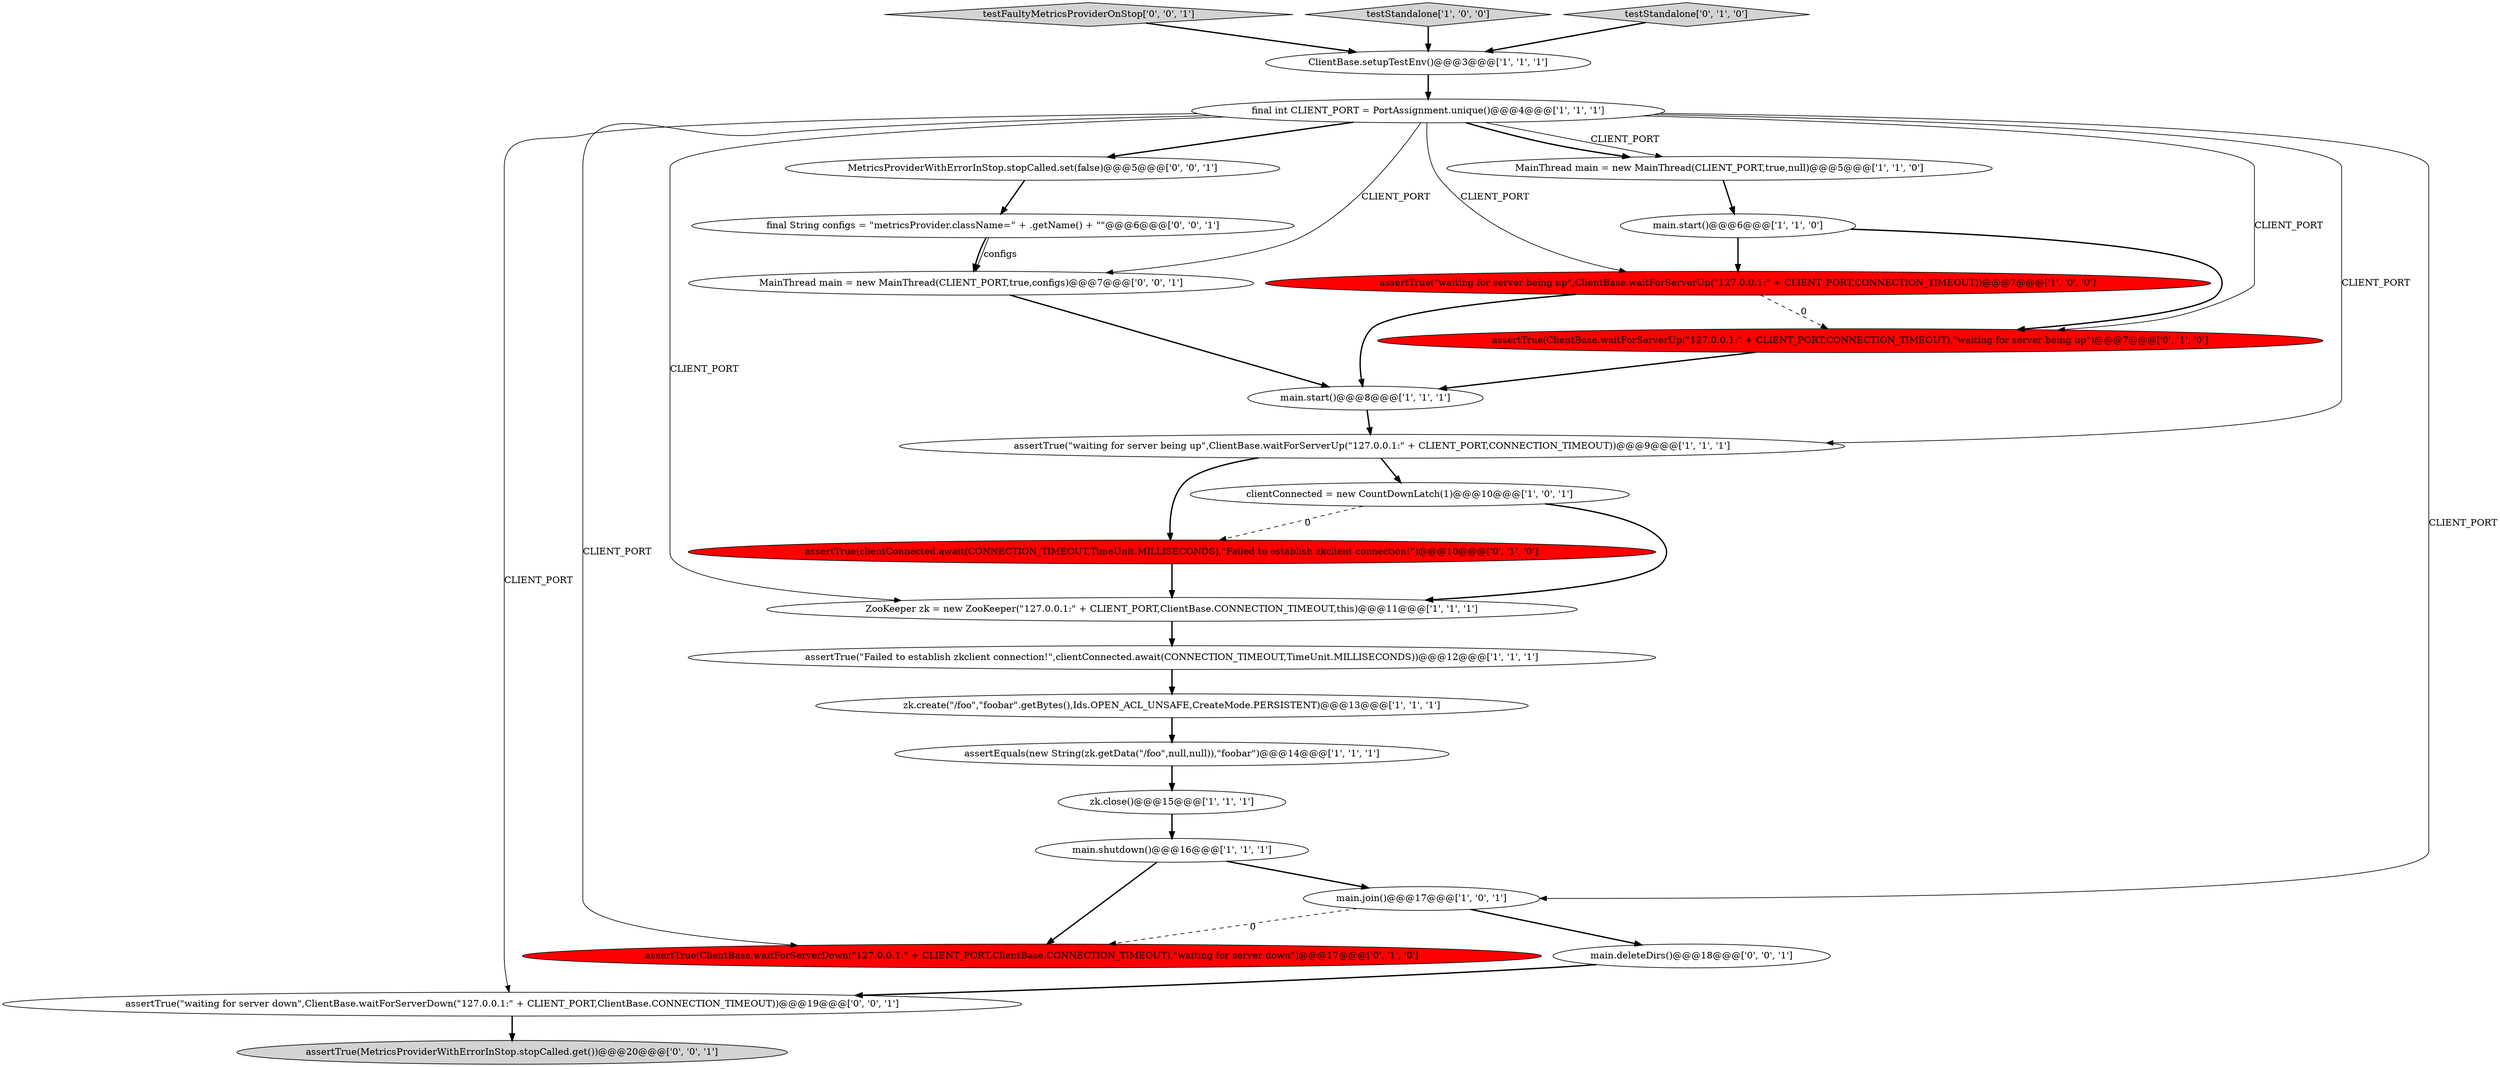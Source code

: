 digraph {
25 [style = filled, label = "final String configs = \"metricsProvider.className=\" + .getName() + \"\"@@@6@@@['0', '0', '1']", fillcolor = white, shape = ellipse image = "AAA0AAABBB3BBB"];
18 [style = filled, label = "assertTrue(clientConnected.await(CONNECTION_TIMEOUT,TimeUnit.MILLISECONDS),\"Failed to establish zkclient connection!\")@@@10@@@['0', '1', '0']", fillcolor = red, shape = ellipse image = "AAA1AAABBB2BBB"];
24 [style = filled, label = "MainThread main = new MainThread(CLIENT_PORT,true,configs)@@@7@@@['0', '0', '1']", fillcolor = white, shape = ellipse image = "AAA0AAABBB3BBB"];
0 [style = filled, label = "assertTrue(\"waiting for server being up\",ClientBase.waitForServerUp(\"127.0.0.1:\" + CLIENT_PORT,CONNECTION_TIMEOUT))@@@7@@@['1', '0', '0']", fillcolor = red, shape = ellipse image = "AAA1AAABBB1BBB"];
21 [style = filled, label = "MetricsProviderWithErrorInStop.stopCalled.set(false)@@@5@@@['0', '0', '1']", fillcolor = white, shape = ellipse image = "AAA0AAABBB3BBB"];
11 [style = filled, label = "main.start()@@@8@@@['1', '1', '1']", fillcolor = white, shape = ellipse image = "AAA0AAABBB1BBB"];
2 [style = filled, label = "ZooKeeper zk = new ZooKeeper(\"127.0.0.1:\" + CLIENT_PORT,ClientBase.CONNECTION_TIMEOUT,this)@@@11@@@['1', '1', '1']", fillcolor = white, shape = ellipse image = "AAA0AAABBB1BBB"];
20 [style = filled, label = "testFaultyMetricsProviderOnStop['0', '0', '1']", fillcolor = lightgray, shape = diamond image = "AAA0AAABBB3BBB"];
12 [style = filled, label = "ClientBase.setupTestEnv()@@@3@@@['1', '1', '1']", fillcolor = white, shape = ellipse image = "AAA0AAABBB1BBB"];
19 [style = filled, label = "assertTrue(ClientBase.waitForServerDown(\"127.0.0.1:\" + CLIENT_PORT,ClientBase.CONNECTION_TIMEOUT),\"waiting for server down\")@@@17@@@['0', '1', '0']", fillcolor = red, shape = ellipse image = "AAA1AAABBB2BBB"];
10 [style = filled, label = "main.start()@@@6@@@['1', '1', '0']", fillcolor = white, shape = ellipse image = "AAA0AAABBB1BBB"];
15 [style = filled, label = "testStandalone['1', '0', '0']", fillcolor = lightgray, shape = diamond image = "AAA0AAABBB1BBB"];
6 [style = filled, label = "assertEquals(new String(zk.getData(\"/foo\",null,null)),\"foobar\")@@@14@@@['1', '1', '1']", fillcolor = white, shape = ellipse image = "AAA0AAABBB1BBB"];
17 [style = filled, label = "testStandalone['0', '1', '0']", fillcolor = lightgray, shape = diamond image = "AAA0AAABBB2BBB"];
22 [style = filled, label = "main.deleteDirs()@@@18@@@['0', '0', '1']", fillcolor = white, shape = ellipse image = "AAA0AAABBB3BBB"];
26 [style = filled, label = "assertTrue(\"waiting for server down\",ClientBase.waitForServerDown(\"127.0.0.1:\" + CLIENT_PORT,ClientBase.CONNECTION_TIMEOUT))@@@19@@@['0', '0', '1']", fillcolor = white, shape = ellipse image = "AAA0AAABBB3BBB"];
7 [style = filled, label = "assertTrue(\"waiting for server being up\",ClientBase.waitForServerUp(\"127.0.0.1:\" + CLIENT_PORT,CONNECTION_TIMEOUT))@@@9@@@['1', '1', '1']", fillcolor = white, shape = ellipse image = "AAA0AAABBB1BBB"];
13 [style = filled, label = "main.join()@@@17@@@['1', '0', '1']", fillcolor = white, shape = ellipse image = "AAA0AAABBB1BBB"];
4 [style = filled, label = "assertTrue(\"Failed to establish zkclient connection!\",clientConnected.await(CONNECTION_TIMEOUT,TimeUnit.MILLISECONDS))@@@12@@@['1', '1', '1']", fillcolor = white, shape = ellipse image = "AAA0AAABBB1BBB"];
14 [style = filled, label = "MainThread main = new MainThread(CLIENT_PORT,true,null)@@@5@@@['1', '1', '0']", fillcolor = white, shape = ellipse image = "AAA0AAABBB1BBB"];
16 [style = filled, label = "assertTrue(ClientBase.waitForServerUp(\"127.0.0.1:\" + CLIENT_PORT,CONNECTION_TIMEOUT),\"waiting for server being up\")@@@7@@@['0', '1', '0']", fillcolor = red, shape = ellipse image = "AAA1AAABBB2BBB"];
5 [style = filled, label = "zk.close()@@@15@@@['1', '1', '1']", fillcolor = white, shape = ellipse image = "AAA0AAABBB1BBB"];
3 [style = filled, label = "zk.create(\"/foo\",\"foobar\".getBytes(),Ids.OPEN_ACL_UNSAFE,CreateMode.PERSISTENT)@@@13@@@['1', '1', '1']", fillcolor = white, shape = ellipse image = "AAA0AAABBB1BBB"];
1 [style = filled, label = "clientConnected = new CountDownLatch(1)@@@10@@@['1', '0', '1']", fillcolor = white, shape = ellipse image = "AAA0AAABBB1BBB"];
8 [style = filled, label = "main.shutdown()@@@16@@@['1', '1', '1']", fillcolor = white, shape = ellipse image = "AAA0AAABBB1BBB"];
23 [style = filled, label = "assertTrue(MetricsProviderWithErrorInStop.stopCalled.get())@@@20@@@['0', '0', '1']", fillcolor = lightgray, shape = ellipse image = "AAA0AAABBB3BBB"];
9 [style = filled, label = "final int CLIENT_PORT = PortAssignment.unique()@@@4@@@['1', '1', '1']", fillcolor = white, shape = ellipse image = "AAA0AAABBB1BBB"];
9->2 [style = solid, label="CLIENT_PORT"];
22->26 [style = bold, label=""];
4->3 [style = bold, label=""];
5->8 [style = bold, label=""];
7->1 [style = bold, label=""];
16->11 [style = bold, label=""];
9->0 [style = solid, label="CLIENT_PORT"];
9->16 [style = solid, label="CLIENT_PORT"];
25->24 [style = solid, label="configs"];
8->19 [style = bold, label=""];
0->16 [style = dashed, label="0"];
14->10 [style = bold, label=""];
0->11 [style = bold, label=""];
3->6 [style = bold, label=""];
1->18 [style = dashed, label="0"];
21->25 [style = bold, label=""];
13->19 [style = dashed, label="0"];
18->2 [style = bold, label=""];
12->9 [style = bold, label=""];
9->14 [style = solid, label="CLIENT_PORT"];
2->4 [style = bold, label=""];
9->24 [style = solid, label="CLIENT_PORT"];
9->13 [style = solid, label="CLIENT_PORT"];
25->24 [style = bold, label=""];
6->5 [style = bold, label=""];
9->19 [style = solid, label="CLIENT_PORT"];
17->12 [style = bold, label=""];
10->16 [style = bold, label=""];
9->7 [style = solid, label="CLIENT_PORT"];
24->11 [style = bold, label=""];
9->26 [style = solid, label="CLIENT_PORT"];
26->23 [style = bold, label=""];
10->0 [style = bold, label=""];
20->12 [style = bold, label=""];
9->21 [style = bold, label=""];
9->14 [style = bold, label=""];
7->18 [style = bold, label=""];
1->2 [style = bold, label=""];
15->12 [style = bold, label=""];
13->22 [style = bold, label=""];
11->7 [style = bold, label=""];
8->13 [style = bold, label=""];
}
